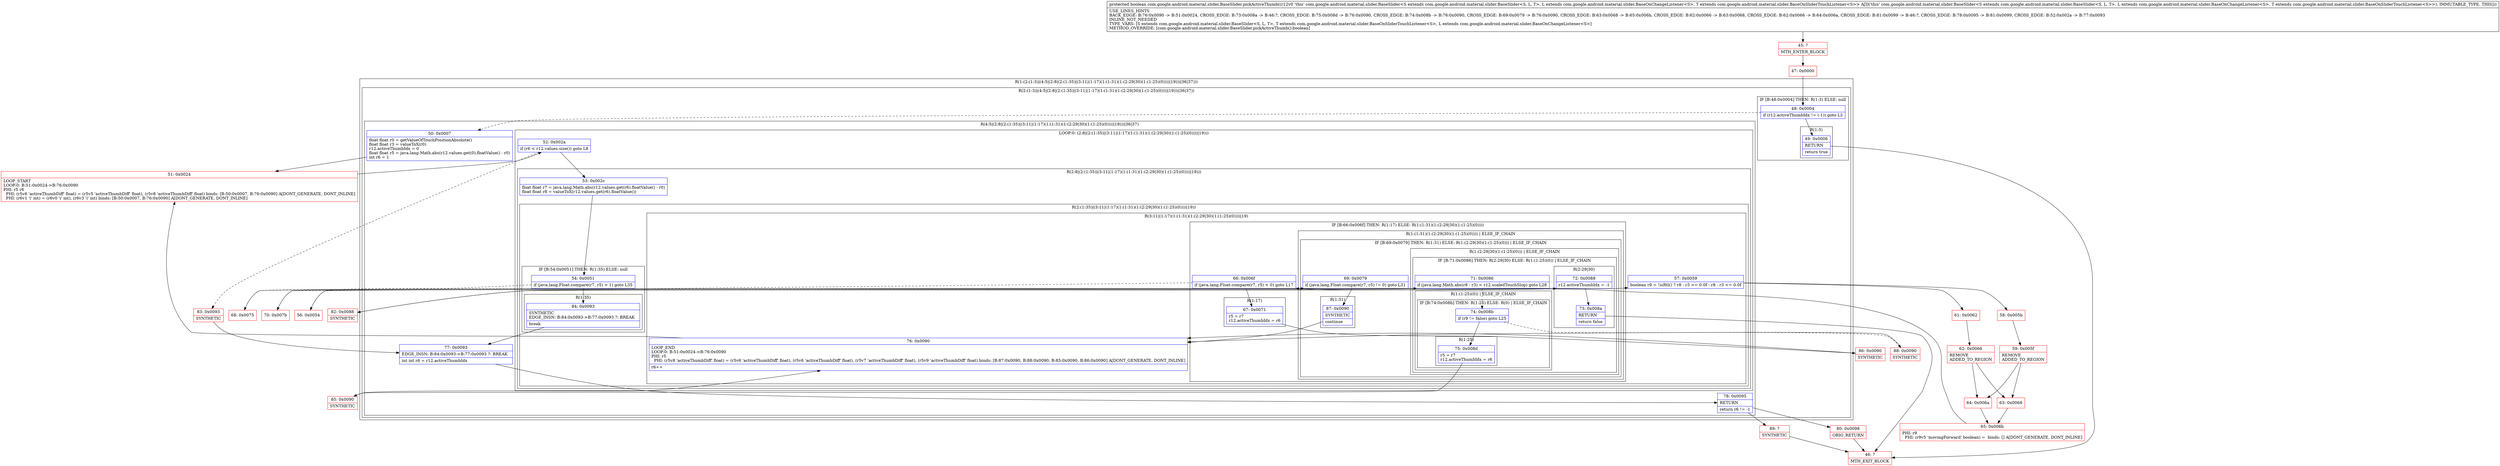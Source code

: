 digraph "CFG forcom.google.android.material.slider.BaseSlider.pickActiveThumb()Z" {
subgraph cluster_Region_941779114 {
label = "R(1:(2:(1:3)|(4:5|(2:8|(2:(1:35)|(3:11|(1:17)(1:(1:31)(1:(2:29|30)(1:(1:25)(0))))|19)))|36|37)))";
node [shape=record,color=blue];
subgraph cluster_Region_1653813608 {
label = "R(2:(1:3)|(4:5|(2:8|(2:(1:35)|(3:11|(1:17)(1:(1:31)(1:(2:29|30)(1:(1:25)(0))))|19)))|36|37))";
node [shape=record,color=blue];
subgraph cluster_IfRegion_1432306475 {
label = "IF [B:48:0x0004] THEN: R(1:3) ELSE: null";
node [shape=record,color=blue];
Node_48 [shape=record,label="{48\:\ 0x0004|if (r12.activeThumbIdx != (\-1)) goto L3\l}"];
subgraph cluster_Region_1525810205 {
label = "R(1:3)";
node [shape=record,color=blue];
Node_49 [shape=record,label="{49\:\ 0x0006|RETURN\l|return true\l}"];
}
}
subgraph cluster_Region_22633212 {
label = "R(4:5|(2:8|(2:(1:35)|(3:11|(1:17)(1:(1:31)(1:(2:29|30)(1:(1:25)(0))))|19)))|36|37)";
node [shape=record,color=blue];
Node_50 [shape=record,label="{50\:\ 0x0007|float float r0 = getValueOfTouchPositionAbsolute()\lfloat float r3 = valueToX(r0)\lr12.activeThumbIdx = 0\lfloat float r5 = java.lang.Math.abs(r12.values.get(0).floatValue() \- r0)\lint r6 = 1\l}"];
subgraph cluster_LoopRegion_1095937076 {
label = "LOOP:0: (2:8|(2:(1:35)|(3:11|(1:17)(1:(1:31)(1:(2:29|30)(1:(1:25)(0))))|19)))";
node [shape=record,color=blue];
Node_52 [shape=record,label="{52\:\ 0x002a|if (r6 \< r12.values.size()) goto L8\l}"];
subgraph cluster_Region_1484083395 {
label = "R(2:8|(2:(1:35)|(3:11|(1:17)(1:(1:31)(1:(2:29|30)(1:(1:25)(0))))|19)))";
node [shape=record,color=blue];
Node_53 [shape=record,label="{53\:\ 0x002c|float float r7 = java.lang.Math.abs(r12.values.get(r6).floatValue() \- r0)\lfloat float r8 = valueToX(r12.values.get(r6).floatValue())\l}"];
subgraph cluster_Region_1908297937 {
label = "R(2:(1:35)|(3:11|(1:17)(1:(1:31)(1:(2:29|30)(1:(1:25)(0))))|19))";
node [shape=record,color=blue];
subgraph cluster_IfRegion_1545592994 {
label = "IF [B:54:0x0051] THEN: R(1:35) ELSE: null";
node [shape=record,color=blue];
Node_54 [shape=record,label="{54\:\ 0x0051|if (java.lang.Float.compare(r7, r5) \> 1) goto L35\l}"];
subgraph cluster_Region_173881343 {
label = "R(1:35)";
node [shape=record,color=blue];
Node_84 [shape=record,label="{84\:\ 0x0093|SYNTHETIC\lEDGE_INSN: B:84:0x0093\-\>B:77:0x0093 ?: BREAK  \l|break\l}"];
}
}
subgraph cluster_Region_2146571623 {
label = "R(3:11|(1:17)(1:(1:31)(1:(2:29|30)(1:(1:25)(0))))|19)";
node [shape=record,color=blue];
Node_57 [shape=record,label="{57\:\ 0x0059|boolean r9 = !isRtl() ? r8 \- r3 \>= 0.0f : r8 \- r3 \<= 0.0f\l}"];
subgraph cluster_IfRegion_1051816925 {
label = "IF [B:66:0x006f] THEN: R(1:17) ELSE: R(1:(1:31)(1:(2:29|30)(1:(1:25)(0))))";
node [shape=record,color=blue];
Node_66 [shape=record,label="{66\:\ 0x006f|if (java.lang.Float.compare(r7, r5) \< 0) goto L17\l}"];
subgraph cluster_Region_858358413 {
label = "R(1:17)";
node [shape=record,color=blue];
Node_67 [shape=record,label="{67\:\ 0x0071|r5 = r7\lr12.activeThumbIdx = r6\l}"];
}
subgraph cluster_Region_632585092 {
label = "R(1:(1:31)(1:(2:29|30)(1:(1:25)(0)))) | ELSE_IF_CHAIN\l";
node [shape=record,color=blue];
subgraph cluster_IfRegion_1049652353 {
label = "IF [B:69:0x0079] THEN: R(1:31) ELSE: R(1:(2:29|30)(1:(1:25)(0))) | ELSE_IF_CHAIN\l";
node [shape=record,color=blue];
Node_69 [shape=record,label="{69\:\ 0x0079|if (java.lang.Float.compare(r7, r5) != 0) goto L31\l}"];
subgraph cluster_Region_1873560003 {
label = "R(1:31)";
node [shape=record,color=blue];
Node_87 [shape=record,label="{87\:\ 0x0090|SYNTHETIC\l|continue\l}"];
}
subgraph cluster_Region_1813494847 {
label = "R(1:(2:29|30)(1:(1:25)(0))) | ELSE_IF_CHAIN\l";
node [shape=record,color=blue];
subgraph cluster_IfRegion_174916664 {
label = "IF [B:71:0x0086] THEN: R(2:29|30) ELSE: R(1:(1:25)(0)) | ELSE_IF_CHAIN\l";
node [shape=record,color=blue];
Node_71 [shape=record,label="{71\:\ 0x0086|if (java.lang.Math.abs(r8 \- r3) \< r12.scaledTouchSlop) goto L28\l}"];
subgraph cluster_Region_261528717 {
label = "R(2:29|30)";
node [shape=record,color=blue];
Node_72 [shape=record,label="{72\:\ 0x0088|r12.activeThumbIdx = \-1\l}"];
Node_73 [shape=record,label="{73\:\ 0x008a|RETURN\l|return false\l}"];
}
subgraph cluster_Region_158903968 {
label = "R(1:(1:25)(0)) | ELSE_IF_CHAIN\l";
node [shape=record,color=blue];
subgraph cluster_IfRegion_1651199564 {
label = "IF [B:74:0x008b] THEN: R(1:25) ELSE: R(0) | ELSE_IF_CHAIN\l";
node [shape=record,color=blue];
Node_74 [shape=record,label="{74\:\ 0x008b|if (r9 != false) goto L25\l}"];
subgraph cluster_Region_1101537587 {
label = "R(1:25)";
node [shape=record,color=blue];
Node_75 [shape=record,label="{75\:\ 0x008d|r5 = r7\lr12.activeThumbIdx = r6\l}"];
}
subgraph cluster_Region_72827925 {
label = "R(0)";
node [shape=record,color=blue];
}
}
}
}
}
}
}
}
Node_76 [shape=record,label="{76\:\ 0x0090|LOOP_END\lLOOP:0: B:51:0x0024\-\>B:76:0x0090\lPHI: r5 \l  PHI: (r5v8 'activeThumbDiff' float) = (r5v6 'activeThumbDiff' float), (r5v6 'activeThumbDiff' float), (r5v7 'activeThumbDiff' float), (r5v9 'activeThumbDiff' float) binds: [B:87:0x0090, B:88:0x0090, B:85:0x0090, B:86:0x0090] A[DONT_GENERATE, DONT_INLINE]\l|r6++\l}"];
}
}
}
}
Node_77 [shape=record,label="{77\:\ 0x0093|EDGE_INSN: B:84:0x0093\-\>B:77:0x0093 ?: BREAK  \l|int int r6 = r12.activeThumbIdx\l}"];
Node_78 [shape=record,label="{78\:\ 0x0095|RETURN\l|return r6 != \-1\l}"];
}
}
}
Node_45 [shape=record,color=red,label="{45\:\ ?|MTH_ENTER_BLOCK\l}"];
Node_47 [shape=record,color=red,label="{47\:\ 0x0000}"];
Node_46 [shape=record,color=red,label="{46\:\ ?|MTH_EXIT_BLOCK\l}"];
Node_51 [shape=record,color=red,label="{51\:\ 0x0024|LOOP_START\lLOOP:0: B:51:0x0024\-\>B:76:0x0090\lPHI: r5 r6 \l  PHI: (r5v6 'activeThumbDiff' float) = (r5v5 'activeThumbDiff' float), (r5v8 'activeThumbDiff' float) binds: [B:50:0x0007, B:76:0x0090] A[DONT_GENERATE, DONT_INLINE]\l  PHI: (r6v1 'i' int) = (r6v0 'i' int), (r6v3 'i' int) binds: [B:50:0x0007, B:76:0x0090] A[DONT_GENERATE, DONT_INLINE]\l}"];
Node_56 [shape=record,color=red,label="{56\:\ 0x0054}"];
Node_58 [shape=record,color=red,label="{58\:\ 0x005b}"];
Node_59 [shape=record,color=red,label="{59\:\ 0x005f|REMOVE\lADDED_TO_REGION\l}"];
Node_64 [shape=record,color=red,label="{64\:\ 0x006a}"];
Node_65 [shape=record,color=red,label="{65\:\ 0x006b|PHI: r9 \l  PHI: (r9v5 'movingForward' boolean) =  binds: [] A[DONT_GENERATE, DONT_INLINE]\l}"];
Node_86 [shape=record,color=red,label="{86\:\ 0x0090|SYNTHETIC\l}"];
Node_68 [shape=record,color=red,label="{68\:\ 0x0075}"];
Node_70 [shape=record,color=red,label="{70\:\ 0x007b}"];
Node_85 [shape=record,color=red,label="{85\:\ 0x0090|SYNTHETIC\l}"];
Node_88 [shape=record,color=red,label="{88\:\ 0x0090|SYNTHETIC\l}"];
Node_82 [shape=record,color=red,label="{82\:\ 0x0088|SYNTHETIC\l}"];
Node_63 [shape=record,color=red,label="{63\:\ 0x0068}"];
Node_61 [shape=record,color=red,label="{61\:\ 0x0062}"];
Node_62 [shape=record,color=red,label="{62\:\ 0x0066|REMOVE\lADDED_TO_REGION\l}"];
Node_80 [shape=record,color=red,label="{80\:\ 0x0098|ORIG_RETURN\l}"];
Node_89 [shape=record,color=red,label="{89\:\ ?|SYNTHETIC\l}"];
Node_83 [shape=record,color=red,label="{83\:\ 0x0093|SYNTHETIC\l}"];
MethodNode[shape=record,label="{protected boolean com.google.android.material.slider.BaseSlider.pickActiveThumb((r12v0 'this' com.google.android.material.slider.BaseSlider\<S extends com.google.android.material.slider.BaseSlider\<S, L, T\>, L extends com.google.android.material.slider.BaseOnChangeListener\<S\>, T extends com.google.android.material.slider.BaseOnSliderTouchListener\<S\>\> A[D('this' com.google.android.material.slider.BaseSlider\<S extends com.google.android.material.slider.BaseSlider\<S, L, T\>, L extends com.google.android.material.slider.BaseOnChangeListener\<S\>, T extends com.google.android.material.slider.BaseOnSliderTouchListener\<S\>\>), IMMUTABLE_TYPE, THIS]))  | USE_LINES_HINTS\lBACK_EDGE: B:76:0x0090 \-\> B:51:0x0024, CROSS_EDGE: B:73:0x008a \-\> B:46:?, CROSS_EDGE: B:75:0x008d \-\> B:76:0x0090, CROSS_EDGE: B:74:0x008b \-\> B:76:0x0090, CROSS_EDGE: B:69:0x0079 \-\> B:76:0x0090, CROSS_EDGE: B:63:0x0068 \-\> B:65:0x006b, CROSS_EDGE: B:62:0x0066 \-\> B:63:0x0068, CROSS_EDGE: B:62:0x0066 \-\> B:64:0x006a, CROSS_EDGE: B:81:0x0099 \-\> B:46:?, CROSS_EDGE: B:78:0x0095 \-\> B:81:0x0099, CROSS_EDGE: B:52:0x002a \-\> B:77:0x0093\lINLINE_NOT_NEEDED\lTYPE_VARS: [S extends com.google.android.material.slider.BaseSlider\<S, L, T\>, T extends com.google.android.material.slider.BaseOnSliderTouchListener\<S\>, L extends com.google.android.material.slider.BaseOnChangeListener\<S\>]\lMETHOD_OVERRIDE: [com.google.android.material.slider.BaseSlider.pickActiveThumb():boolean]\l}"];
MethodNode -> Node_45;Node_48 -> Node_49;
Node_48 -> Node_50[style=dashed];
Node_49 -> Node_46;
Node_50 -> Node_51;
Node_52 -> Node_53;
Node_52 -> Node_83[style=dashed];
Node_53 -> Node_54;
Node_54 -> Node_56[style=dashed];
Node_54 -> Node_84;
Node_84 -> Node_77;
Node_57 -> Node_58;
Node_57 -> Node_61;
Node_66 -> Node_67;
Node_66 -> Node_68[style=dashed];
Node_67 -> Node_86;
Node_69 -> Node_70[style=dashed];
Node_69 -> Node_87;
Node_87 -> Node_76;
Node_71 -> Node_74[style=dashed];
Node_71 -> Node_82;
Node_72 -> Node_73;
Node_73 -> Node_46;
Node_74 -> Node_75;
Node_74 -> Node_88[style=dashed];
Node_75 -> Node_85;
Node_76 -> Node_51;
Node_77 -> Node_78;
Node_78 -> Node_80;
Node_78 -> Node_89;
Node_45 -> Node_47;
Node_47 -> Node_48;
Node_51 -> Node_52;
Node_56 -> Node_57;
Node_58 -> Node_59;
Node_59 -> Node_64;
Node_59 -> Node_63;
Node_64 -> Node_65;
Node_65 -> Node_66;
Node_86 -> Node_76;
Node_68 -> Node_69;
Node_70 -> Node_71;
Node_85 -> Node_76;
Node_88 -> Node_76;
Node_82 -> Node_72;
Node_63 -> Node_65;
Node_61 -> Node_62;
Node_62 -> Node_63;
Node_62 -> Node_64;
Node_80 -> Node_46;
Node_89 -> Node_46;
Node_83 -> Node_77;
}

